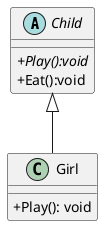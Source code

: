 @startuml

skinparam classAttributeIconSize 0


Child <|-- Girl


abstract class Child {
  +{abstract} Play():void 
  + Eat():void
}

class Girl {
  + Play(): void
}

@enduml